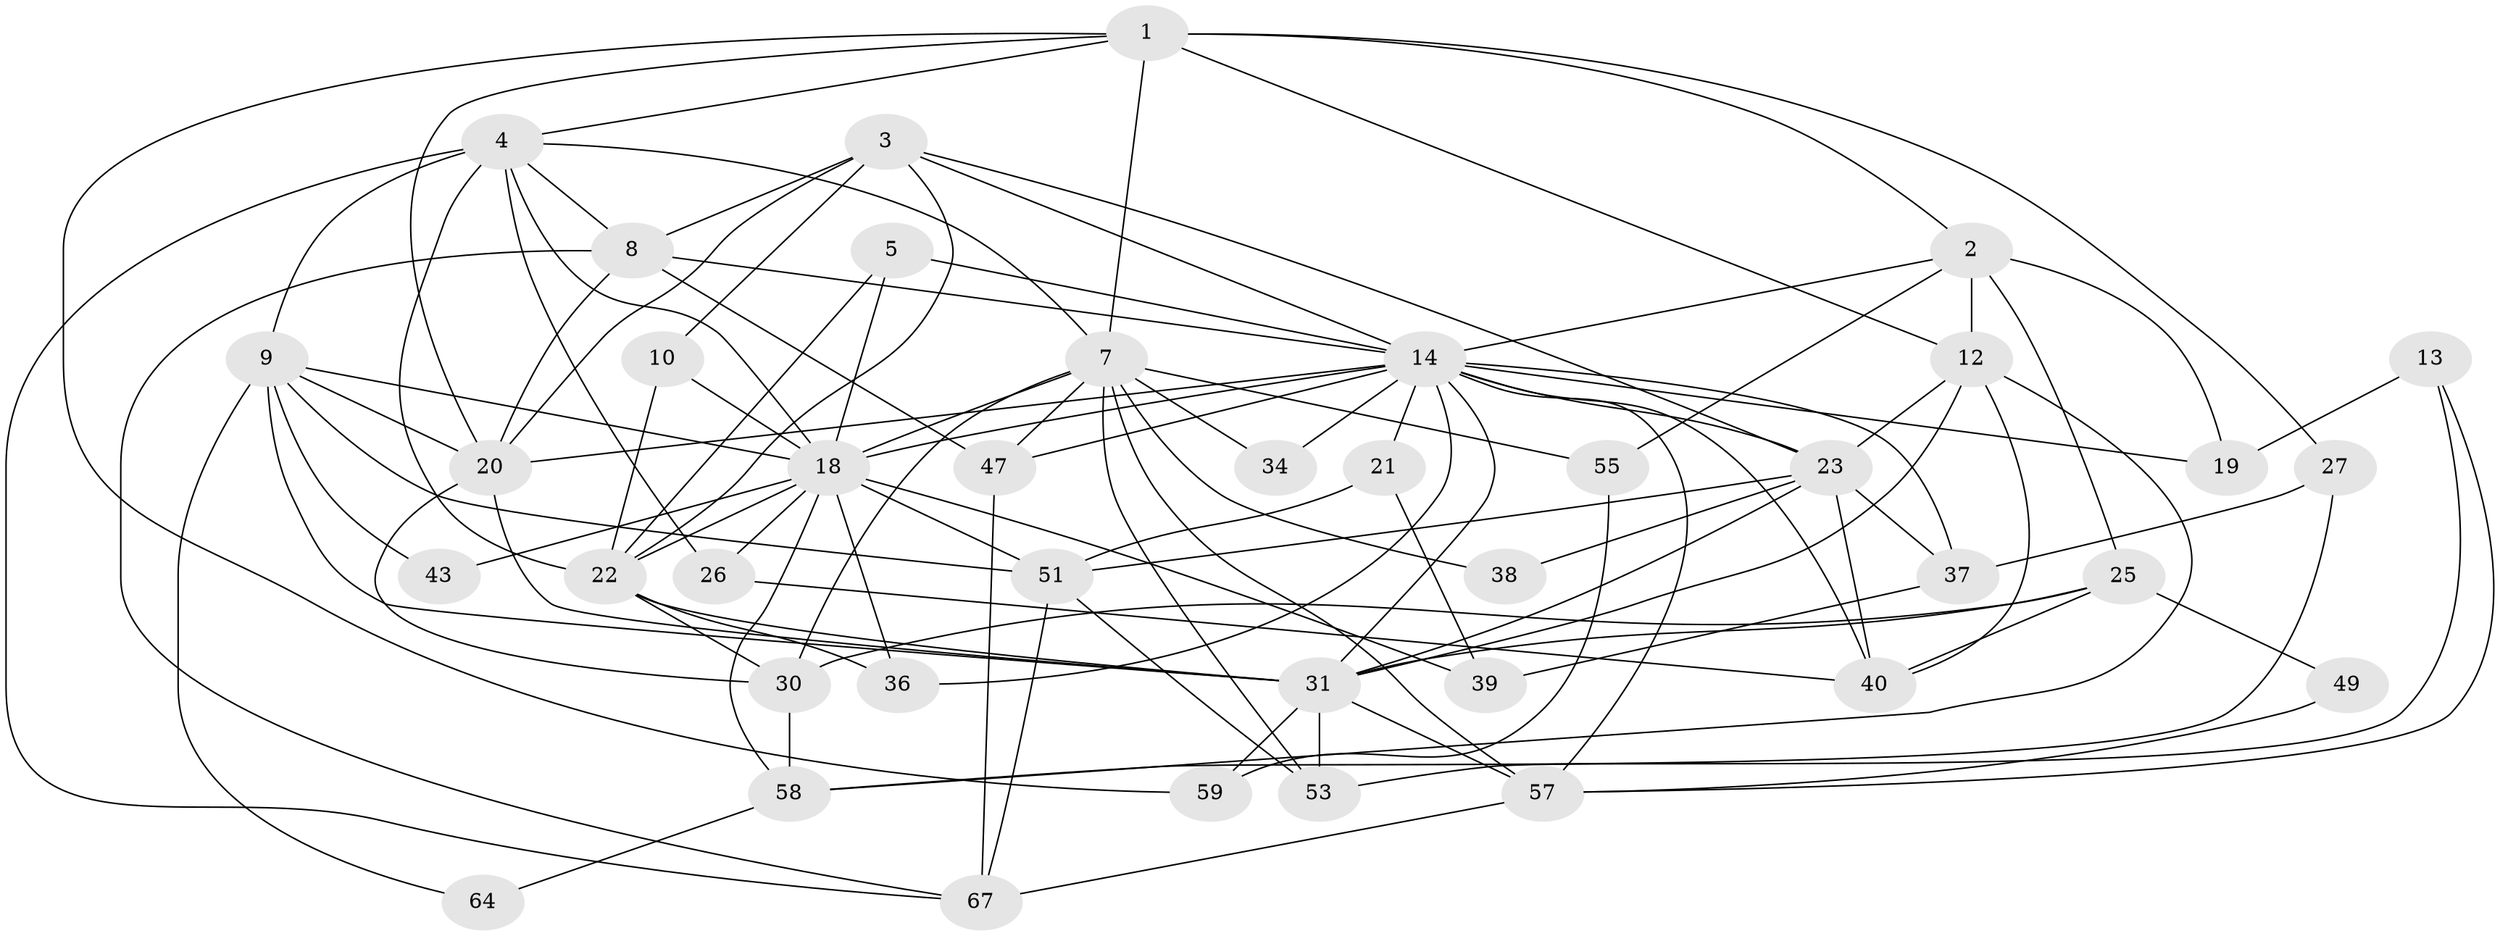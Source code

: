 // original degree distribution, {4: 0.19117647058823528, 3: 0.3235294117647059, 6: 0.08823529411764706, 8: 0.029411764705882353, 5: 0.20588235294117646, 7: 0.029411764705882353, 2: 0.1323529411764706}
// Generated by graph-tools (version 1.1) at 2025/18/03/04/25 18:18:40]
// undirected, 40 vertices, 105 edges
graph export_dot {
graph [start="1"]
  node [color=gray90,style=filled];
  1 [super="+11+42"];
  2 [super="+60+6"];
  3 [super="+63"];
  4;
  5;
  7 [super="+24+62+44"];
  8 [super="+54"];
  9 [super="+15"];
  10;
  12 [super="+16"];
  13;
  14 [super="+17"];
  18 [super="+45+35+28"];
  19;
  20;
  21;
  22 [super="+29"];
  23 [super="+41"];
  25 [super="+33"];
  26;
  27;
  30;
  31 [super="+32+56"];
  34;
  36;
  37;
  38;
  39;
  40;
  43;
  47;
  49;
  51 [super="+61"];
  53;
  55;
  57;
  58;
  59;
  64;
  67;
  1 -- 4;
  1 -- 2;
  1 -- 27;
  1 -- 59;
  1 -- 12;
  1 -- 20;
  1 -- 7;
  2 -- 19;
  2 -- 55;
  2 -- 25 [weight=2];
  2 -- 12;
  2 -- 14;
  3 -- 10;
  3 -- 20;
  3 -- 22;
  3 -- 8;
  3 -- 23;
  3 -- 14;
  4 -- 8;
  4 -- 18;
  4 -- 26;
  4 -- 67;
  4 -- 9;
  4 -- 7;
  4 -- 22;
  5 -- 22;
  5 -- 18;
  5 -- 14;
  7 -- 47;
  7 -- 34;
  7 -- 38;
  7 -- 57;
  7 -- 18;
  7 -- 53;
  7 -- 30;
  7 -- 55;
  8 -- 14;
  8 -- 67;
  8 -- 20;
  8 -- 47;
  9 -- 20;
  9 -- 64;
  9 -- 18;
  9 -- 51;
  9 -- 43;
  9 -- 31;
  10 -- 18;
  10 -- 22;
  12 -- 40;
  12 -- 31;
  12 -- 58;
  12 -- 23;
  13 -- 53;
  13 -- 57;
  13 -- 19;
  14 -- 40;
  14 -- 57;
  14 -- 31;
  14 -- 34;
  14 -- 36;
  14 -- 37;
  14 -- 47;
  14 -- 18;
  14 -- 19;
  14 -- 20;
  14 -- 21;
  14 -- 23;
  18 -- 51;
  18 -- 26;
  18 -- 58;
  18 -- 36;
  18 -- 22;
  18 -- 39;
  18 -- 43;
  20 -- 30;
  20 -- 31;
  21 -- 51;
  21 -- 39;
  22 -- 30;
  22 -- 36;
  22 -- 31;
  23 -- 37;
  23 -- 40;
  23 -- 51;
  23 -- 38;
  23 -- 31;
  25 -- 40;
  25 -- 49;
  25 -- 30;
  25 -- 31;
  26 -- 40;
  27 -- 37;
  27 -- 58;
  30 -- 58;
  31 -- 53;
  31 -- 57;
  31 -- 59;
  37 -- 39;
  47 -- 67;
  49 -- 57;
  51 -- 67;
  51 -- 53;
  55 -- 59;
  57 -- 67;
  58 -- 64;
}
